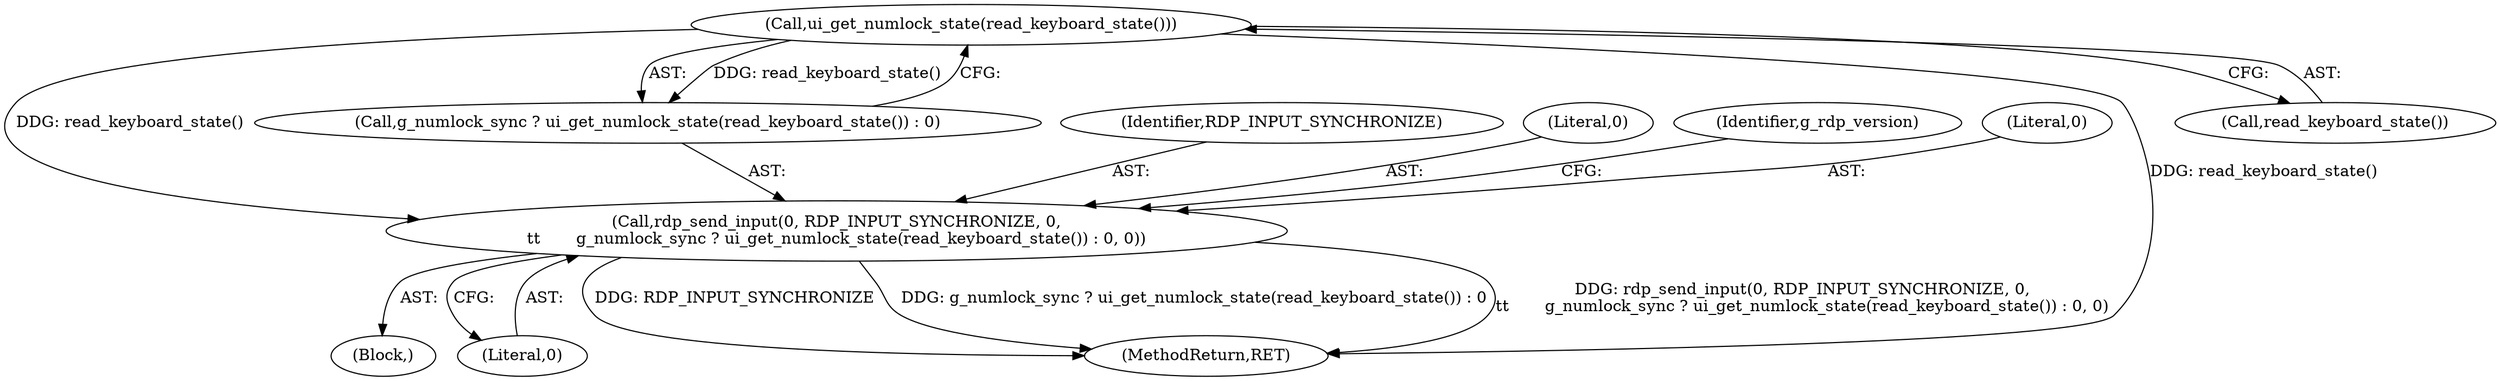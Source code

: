 digraph "0_rdesktop_4dca546d04321a610c1835010b5dad85163b65e1_8@API" {
"1000162" [label="(Call,rdp_send_input(0, RDP_INPUT_SYNCHRONIZE, 0,\n\t\t       g_numlock_sync ? ui_get_numlock_state(read_keyboard_state()) : 0, 0))"];
"1000168" [label="(Call,ui_get_numlock_state(read_keyboard_state()))"];
"1000107" [label="(Block,)"];
"1000168" [label="(Call,ui_get_numlock_state(read_keyboard_state()))"];
"1000166" [label="(Call,g_numlock_sync ? ui_get_numlock_state(read_keyboard_state()) : 0)"];
"1000171" [label="(Literal,0)"];
"1000169" [label="(Call,read_keyboard_state())"];
"1000164" [label="(Identifier,RDP_INPUT_SYNCHRONIZE)"];
"1000162" [label="(Call,rdp_send_input(0, RDP_INPUT_SYNCHRONIZE, 0,\n\t\t       g_numlock_sync ? ui_get_numlock_state(read_keyboard_state()) : 0, 0))"];
"1000165" [label="(Literal,0)"];
"1000174" [label="(Identifier,g_rdp_version)"];
"1000163" [label="(Literal,0)"];
"1000190" [label="(MethodReturn,RET)"];
"1000162" -> "1000107"  [label="AST: "];
"1000162" -> "1000171"  [label="CFG: "];
"1000163" -> "1000162"  [label="AST: "];
"1000164" -> "1000162"  [label="AST: "];
"1000165" -> "1000162"  [label="AST: "];
"1000166" -> "1000162"  [label="AST: "];
"1000171" -> "1000162"  [label="AST: "];
"1000174" -> "1000162"  [label="CFG: "];
"1000162" -> "1000190"  [label="DDG: RDP_INPUT_SYNCHRONIZE"];
"1000162" -> "1000190"  [label="DDG: g_numlock_sync ? ui_get_numlock_state(read_keyboard_state()) : 0"];
"1000162" -> "1000190"  [label="DDG: rdp_send_input(0, RDP_INPUT_SYNCHRONIZE, 0,\n\t\t       g_numlock_sync ? ui_get_numlock_state(read_keyboard_state()) : 0, 0)"];
"1000168" -> "1000162"  [label="DDG: read_keyboard_state()"];
"1000168" -> "1000166"  [label="AST: "];
"1000168" -> "1000169"  [label="CFG: "];
"1000169" -> "1000168"  [label="AST: "];
"1000166" -> "1000168"  [label="CFG: "];
"1000168" -> "1000190"  [label="DDG: read_keyboard_state()"];
"1000168" -> "1000166"  [label="DDG: read_keyboard_state()"];
}
